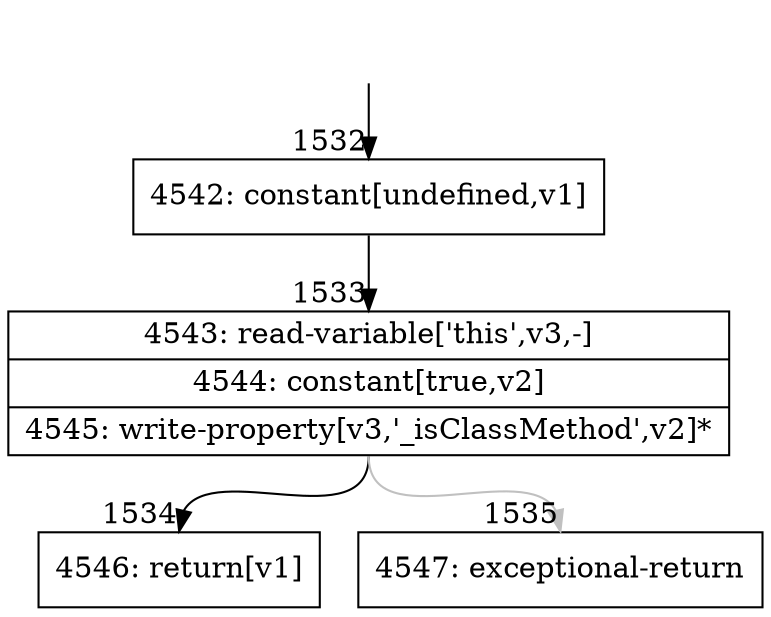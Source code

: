 digraph {
rankdir="TD"
BB_entry183[shape=none,label=""];
BB_entry183 -> BB1532 [tailport=s, headport=n, headlabel="    1532"]
BB1532 [shape=record label="{4542: constant[undefined,v1]}" ] 
BB1532 -> BB1533 [tailport=s, headport=n, headlabel="      1533"]
BB1533 [shape=record label="{4543: read-variable['this',v3,-]|4544: constant[true,v2]|4545: write-property[v3,'_isClassMethod',v2]*}" ] 
BB1533 -> BB1534 [tailport=s, headport=n, headlabel="      1534"]
BB1533 -> BB1535 [tailport=s, headport=n, color=gray, headlabel="      1535"]
BB1534 [shape=record label="{4546: return[v1]}" ] 
BB1535 [shape=record label="{4547: exceptional-return}" ] 
//#$~ 1763
}
